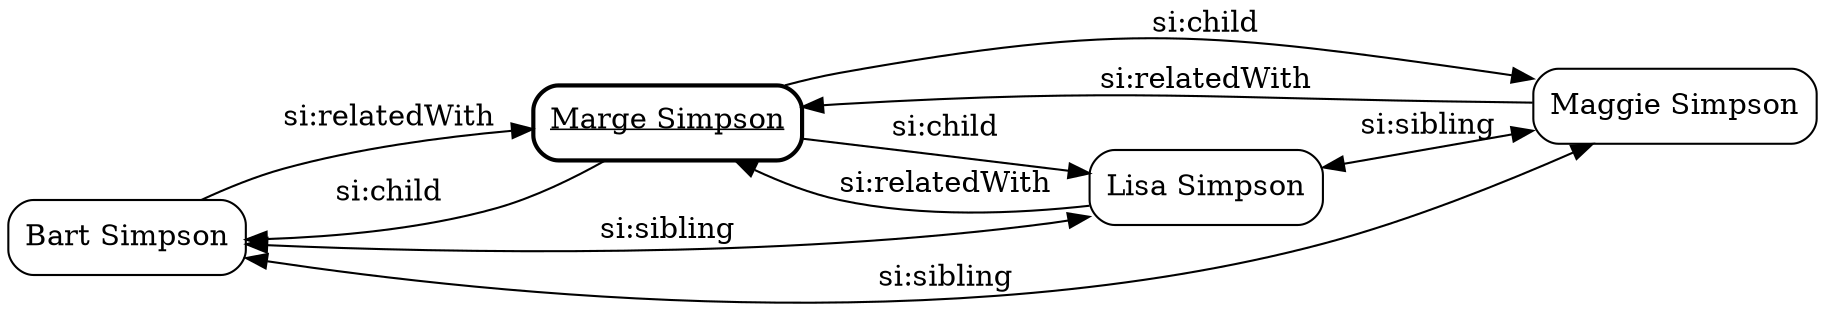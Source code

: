 digraph {
sep="+25,25";
splines = true;
overlap=false;
graph [ rankdir="LR" ]
"si:bart"[  shape="box"  style="rounded" label="Bart Simpson" ];
"si:lisa"[  shape="box"  style="rounded" label="Lisa Simpson" ];
"si:maggie"[  shape="box"  style="rounded" label="Maggie Simpson" ];
"si:marge"[  shape="box"  style="rounded,bold" label=<<U>Marge Simpson</U>> ];
"si:maggie" -> "si:marge" [ label = "si:relatedWith" arrowtail="normal"  color="black"  ];
"si:lisa" -> "si:marge" [ label = "si:relatedWith" arrowtail="normal"  color="black"  ];
"si:bart" -> "si:marge" [ label = "si:relatedWith" arrowtail="normal"  color="black"  ];
"si:lisa" -> "si:bart" [ dir="both" label = "si:sibling" arrowtail="normal"  color="black"  ];
"si:lisa" -> "si:maggie" [ dir="both" label = "si:sibling" arrowtail="normal"  color="black"  ];
"si:marge" -> "si:bart" [ label = "si:child" arrowtail="normal"  color="black"  ];
"si:marge" -> "si:lisa" [ label = "si:child" arrowtail="normal"  color="black"  ];
"si:maggie" -> "si:bart" [ dir="both" label = "si:sibling" arrowtail="normal"  color="black"  ];
"si:marge" -> "si:maggie" [ label = "si:child" arrowtail="normal"  color="black"  ];
}